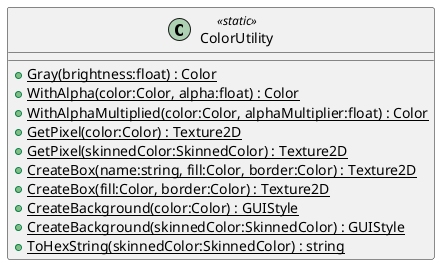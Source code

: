@startuml
class ColorUtility <<static>> {
    + {static} Gray(brightness:float) : Color
    + {static} WithAlpha(color:Color, alpha:float) : Color
    + {static} WithAlphaMultiplied(color:Color, alphaMultiplier:float) : Color
    + {static} GetPixel(color:Color) : Texture2D
    + {static} GetPixel(skinnedColor:SkinnedColor) : Texture2D
    + {static} CreateBox(name:string, fill:Color, border:Color) : Texture2D
    + {static} CreateBox(fill:Color, border:Color) : Texture2D
    + {static} CreateBackground(color:Color) : GUIStyle
    + {static} CreateBackground(skinnedColor:SkinnedColor) : GUIStyle
    + {static} ToHexString(skinnedColor:SkinnedColor) : string
}
@enduml
